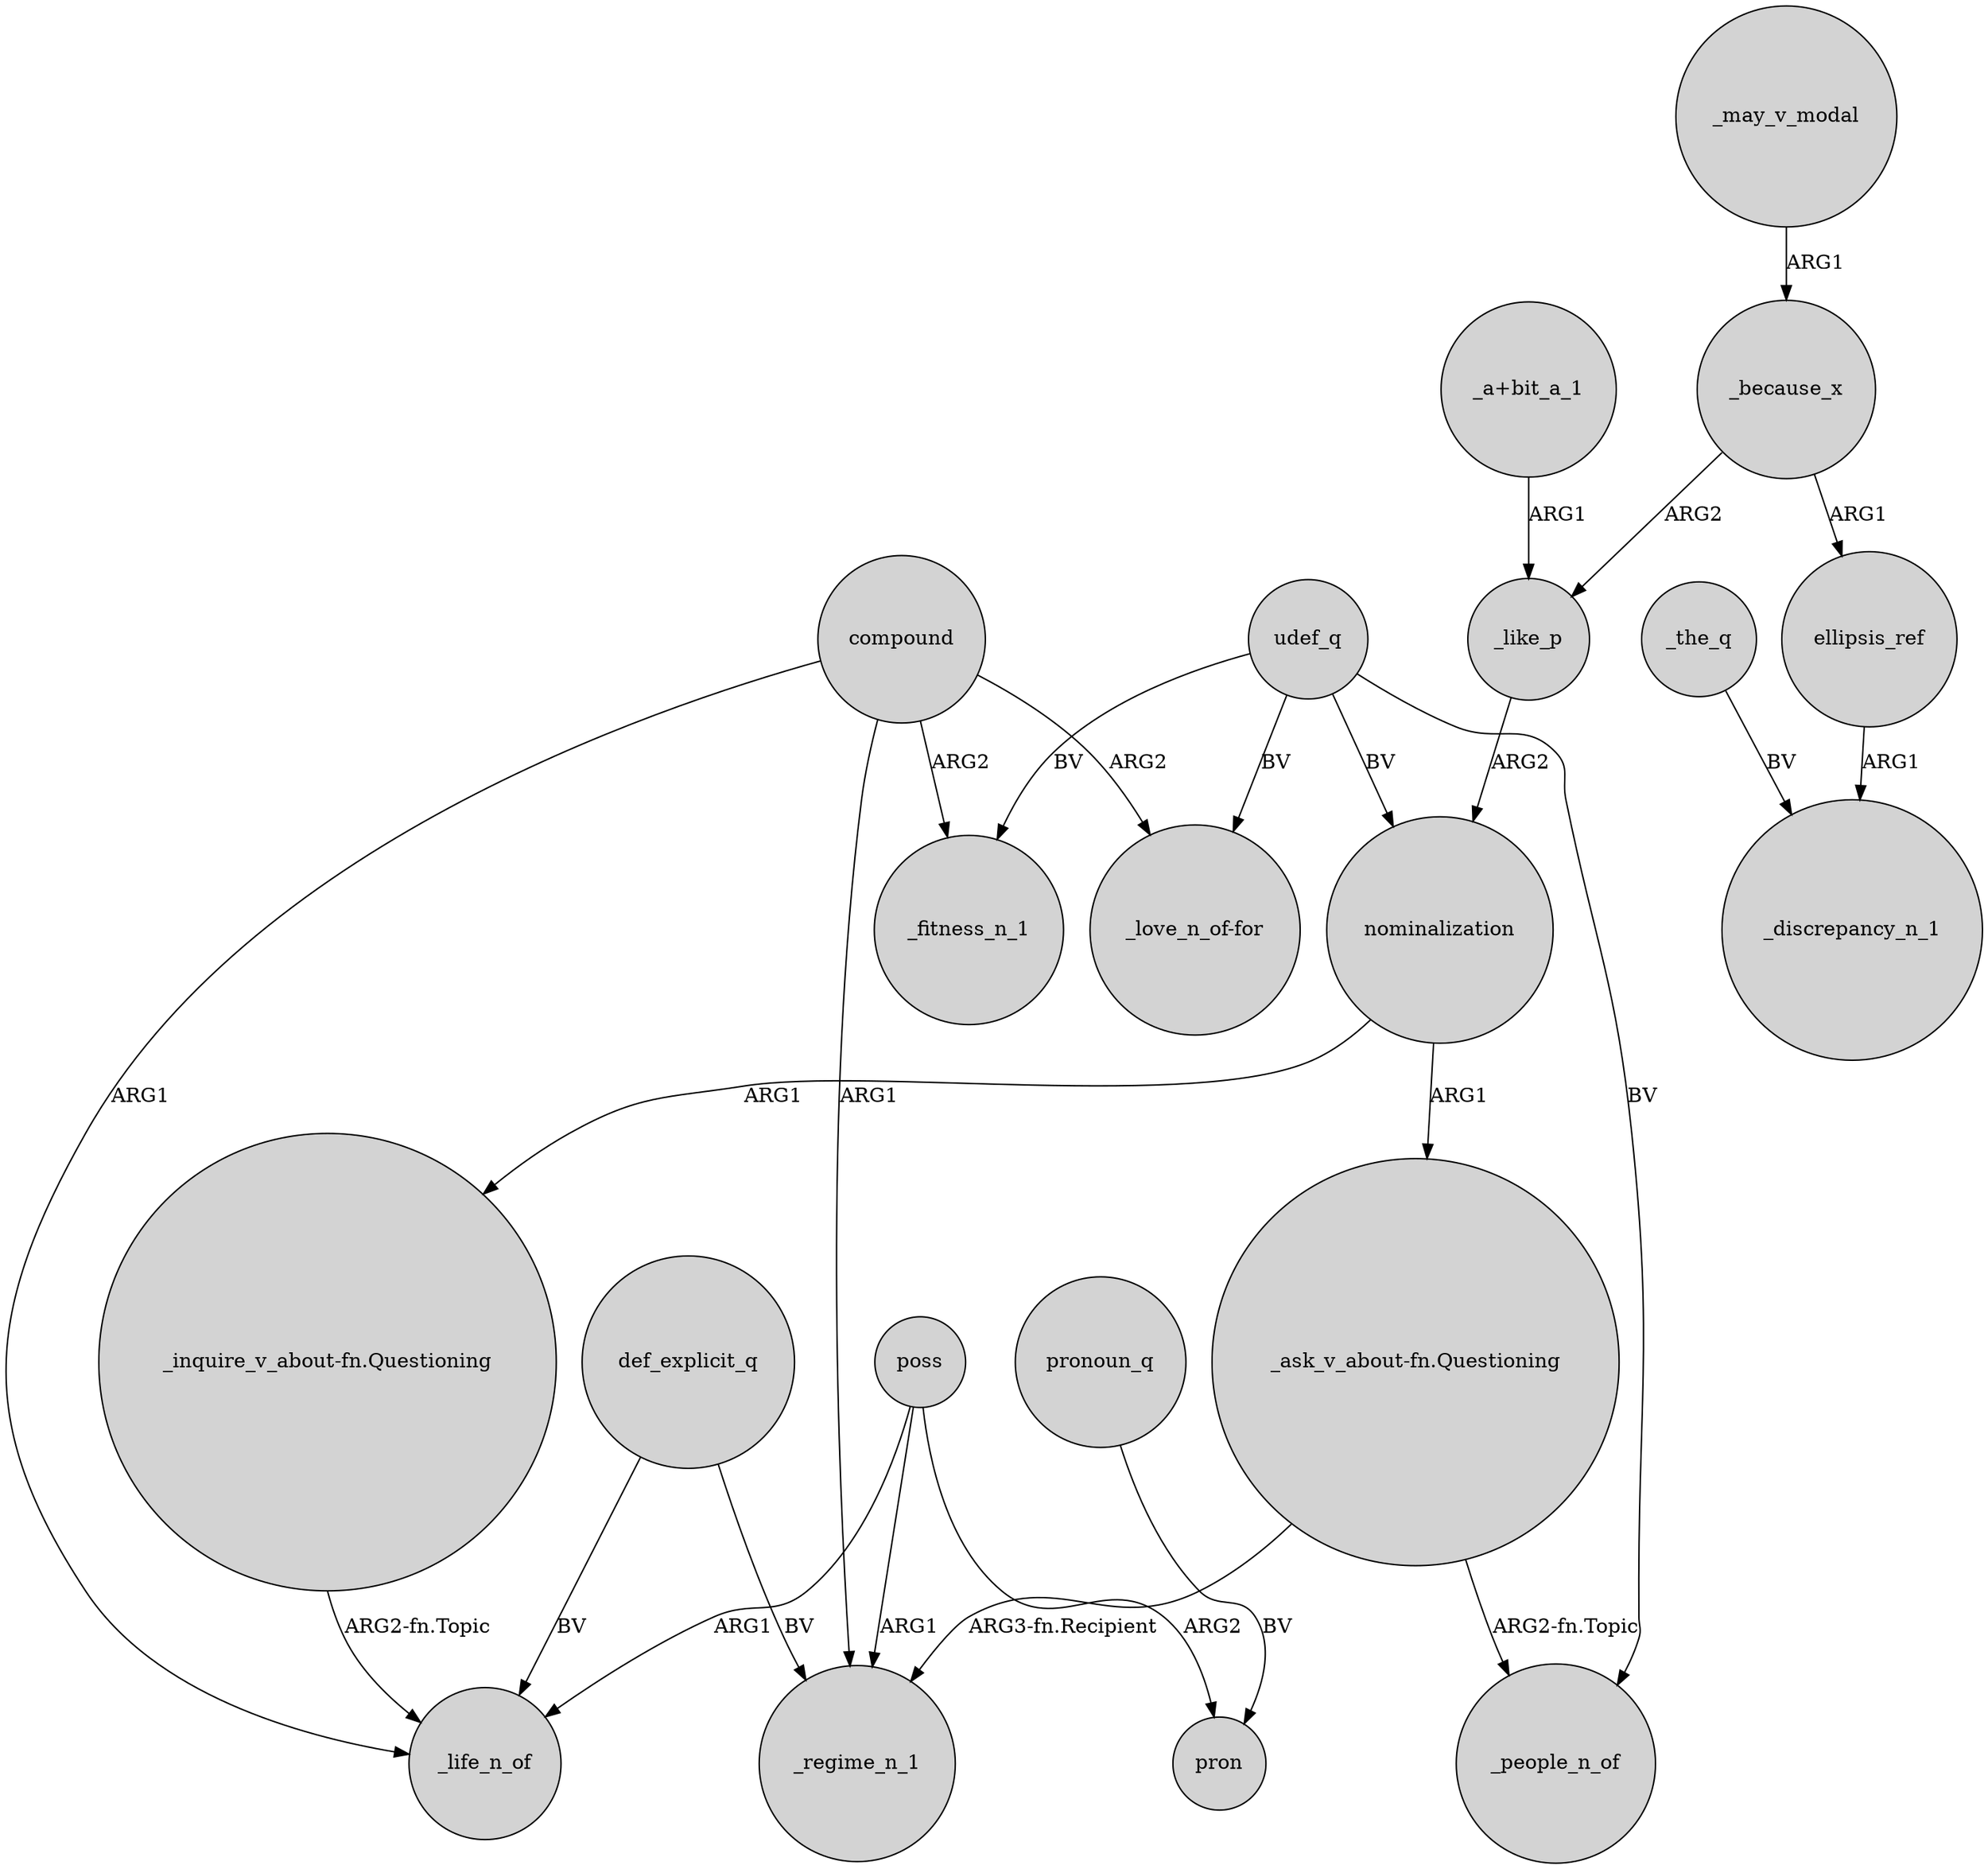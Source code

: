 digraph {
	node [shape=circle style=filled]
	"_inquire_v_about-fn.Questioning" -> _life_n_of [label="ARG2-fn.Topic"]
	compound -> _life_n_of [label=ARG1]
	def_explicit_q -> _life_n_of [label=BV]
	poss -> pron [label=ARG2]
	nominalization -> "_inquire_v_about-fn.Questioning" [label=ARG1]
	"_ask_v_about-fn.Questioning" -> _regime_n_1 [label="ARG3-fn.Recipient"]
	"_ask_v_about-fn.Questioning" -> _people_n_of [label="ARG2-fn.Topic"]
	ellipsis_ref -> _discrepancy_n_1 [label=ARG1]
	_the_q -> _discrepancy_n_1 [label=BV]
	poss -> _regime_n_1 [label=ARG1]
	def_explicit_q -> _regime_n_1 [label=BV]
	udef_q -> _fitness_n_1 [label=BV]
	poss -> _life_n_of [label=ARG1]
	compound -> _regime_n_1 [label=ARG1]
	pronoun_q -> pron [label=BV]
	udef_q -> _people_n_of [label=BV]
	"_a+bit_a_1" -> _like_p [label=ARG1]
	udef_q -> nominalization [label=BV]
	_because_x -> _like_p [label=ARG2]
	_like_p -> nominalization [label=ARG2]
	compound -> _fitness_n_1 [label=ARG2]
	compound -> "_love_n_of-for" [label=ARG2]
	_may_v_modal -> _because_x [label=ARG1]
	udef_q -> "_love_n_of-for" [label=BV]
	nominalization -> "_ask_v_about-fn.Questioning" [label=ARG1]
	_because_x -> ellipsis_ref [label=ARG1]
}
